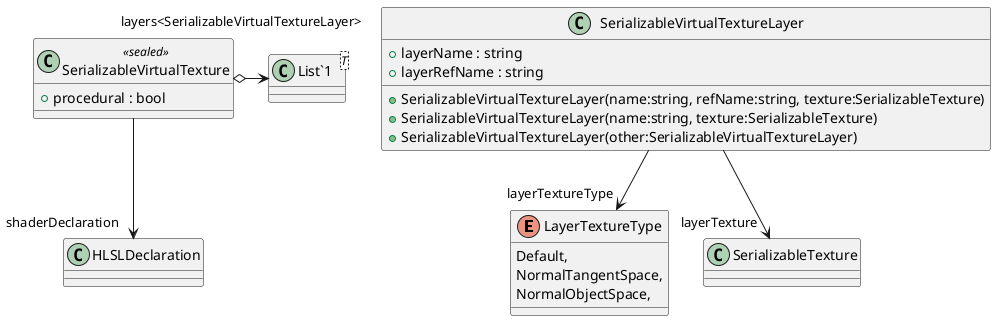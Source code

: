 @startuml
enum LayerTextureType {
    Default,
    NormalTangentSpace,
    NormalObjectSpace,
}
class SerializableVirtualTextureLayer {
    + layerName : string
    + layerRefName : string
    + SerializableVirtualTextureLayer(name:string, refName:string, texture:SerializableTexture)
    + SerializableVirtualTextureLayer(name:string, texture:SerializableTexture)
    + SerializableVirtualTextureLayer(other:SerializableVirtualTextureLayer)
}
class SerializableVirtualTexture <<sealed>> {
    + procedural : bool
}
class "List`1"<T> {
}
SerializableVirtualTextureLayer --> "layerTexture" SerializableTexture
SerializableVirtualTextureLayer --> "layerTextureType" LayerTextureType
SerializableVirtualTexture o-> "layers<SerializableVirtualTextureLayer>" "List`1"
SerializableVirtualTexture --> "shaderDeclaration" HLSLDeclaration
@enduml
